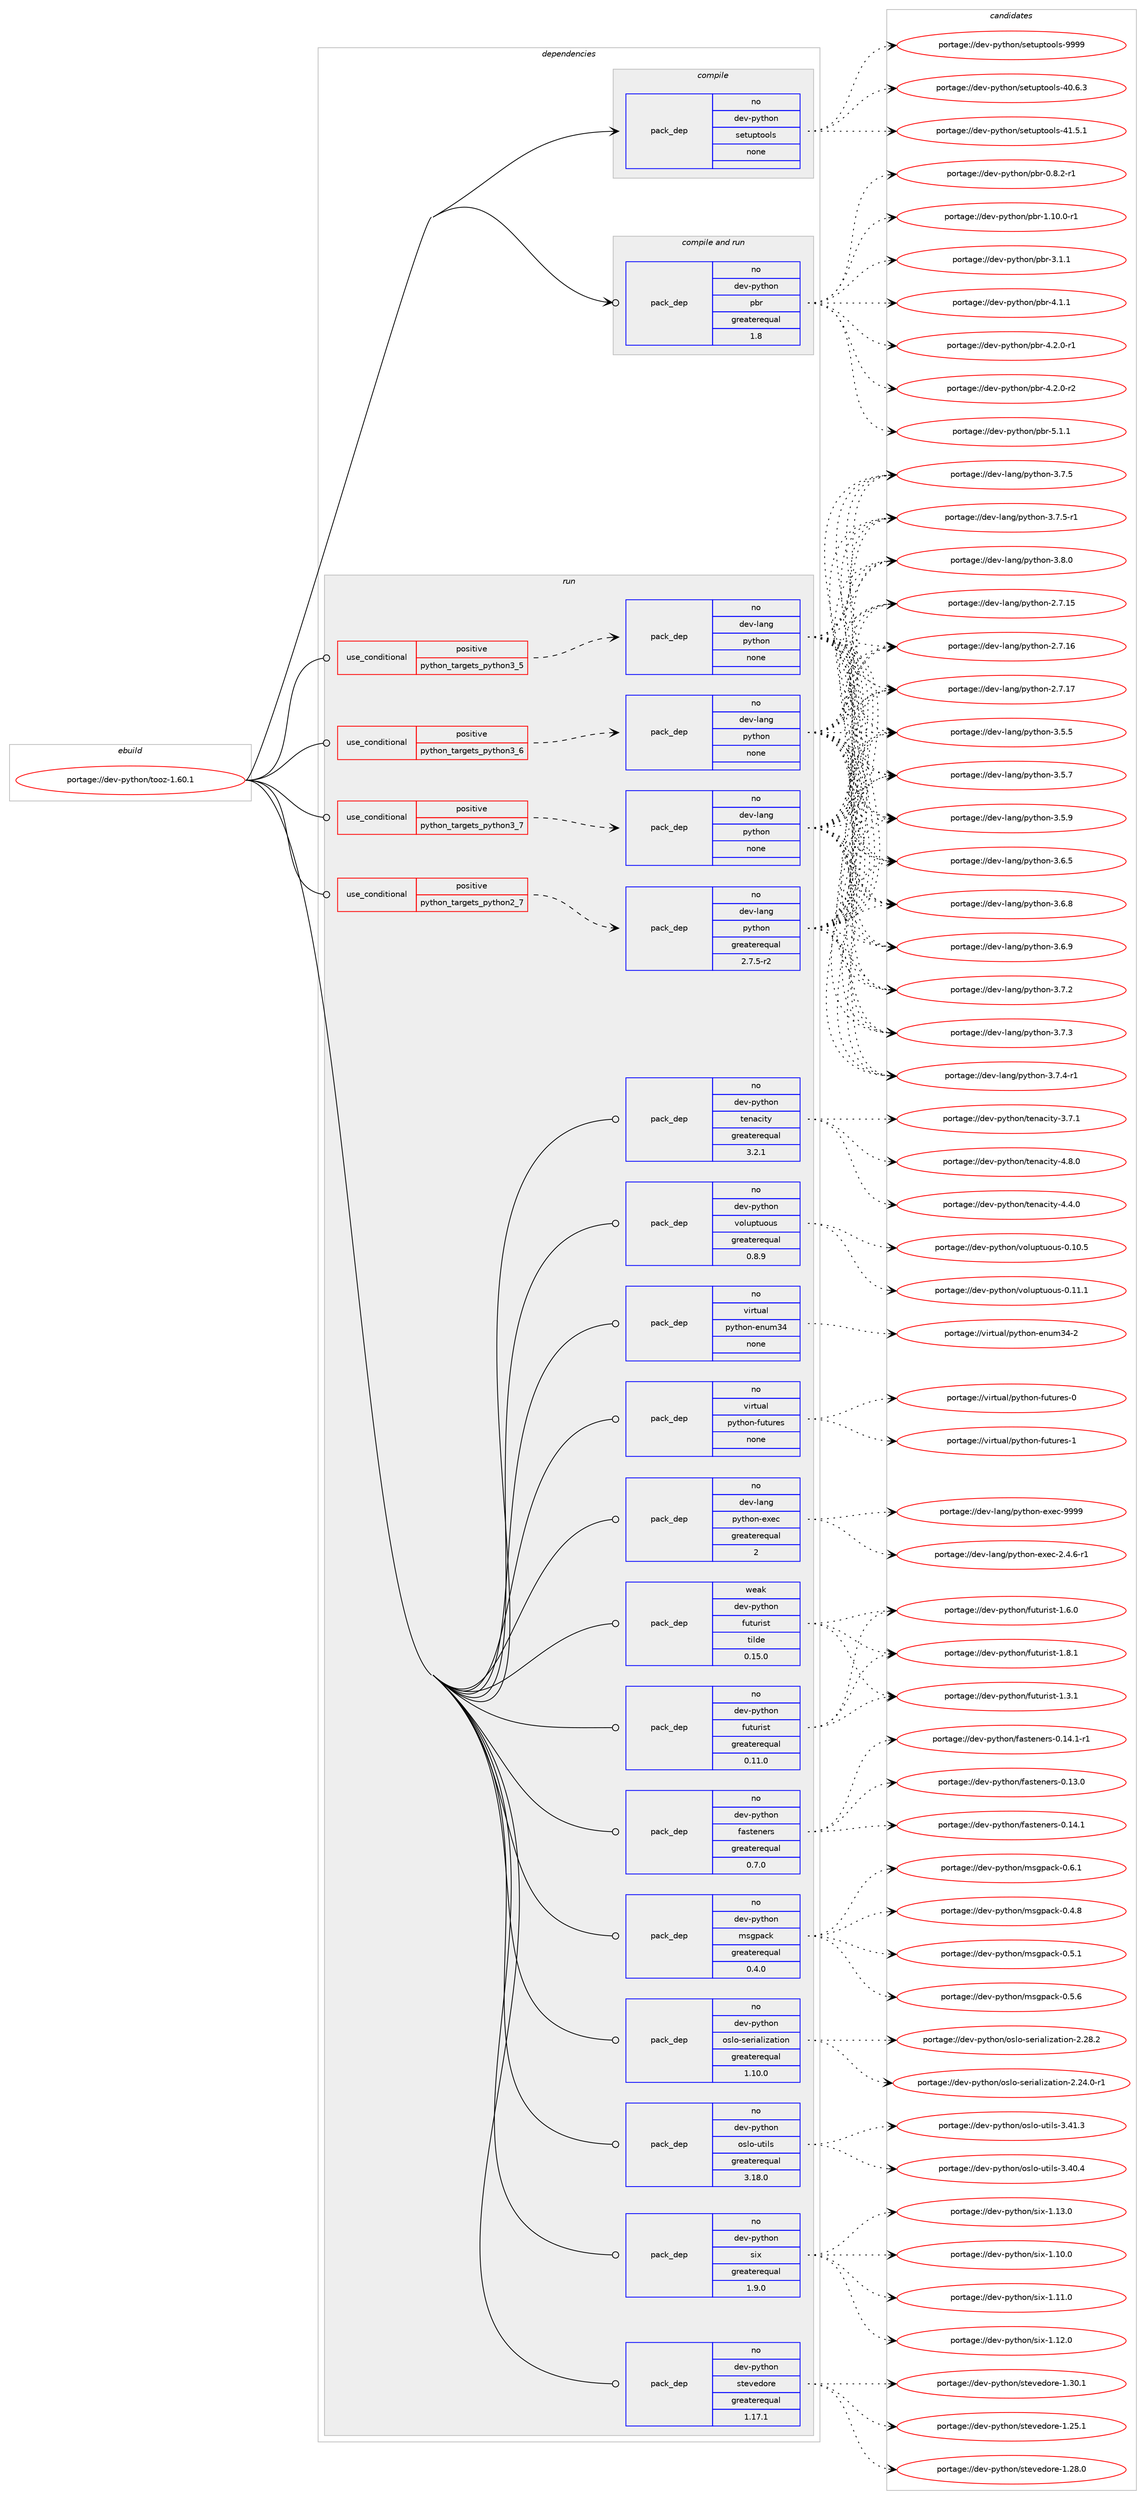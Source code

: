 digraph prolog {

# *************
# Graph options
# *************

newrank=true;
concentrate=true;
compound=true;
graph [rankdir=LR,fontname=Helvetica,fontsize=10,ranksep=1.5];#, ranksep=2.5, nodesep=0.2];
edge  [arrowhead=vee];
node  [fontname=Helvetica,fontsize=10];

# **********
# The ebuild
# **********

subgraph cluster_leftcol {
color=gray;
rank=same;
label=<<i>ebuild</i>>;
id [label="portage://dev-python/tooz-1.60.1", color=red, width=4, href="../dev-python/tooz-1.60.1.svg"];
}

# ****************
# The dependencies
# ****************

subgraph cluster_midcol {
color=gray;
label=<<i>dependencies</i>>;
subgraph cluster_compile {
fillcolor="#eeeeee";
style=filled;
label=<<i>compile</i>>;
subgraph pack132736 {
dependency175997 [label=<<TABLE BORDER="0" CELLBORDER="1" CELLSPACING="0" CELLPADDING="4" WIDTH="220"><TR><TD ROWSPAN="6" CELLPADDING="30">pack_dep</TD></TR><TR><TD WIDTH="110">no</TD></TR><TR><TD>dev-python</TD></TR><TR><TD>setuptools</TD></TR><TR><TD>none</TD></TR><TR><TD></TD></TR></TABLE>>, shape=none, color=blue];
}
id:e -> dependency175997:w [weight=20,style="solid",arrowhead="vee"];
}
subgraph cluster_compileandrun {
fillcolor="#eeeeee";
style=filled;
label=<<i>compile and run</i>>;
subgraph pack132737 {
dependency175998 [label=<<TABLE BORDER="0" CELLBORDER="1" CELLSPACING="0" CELLPADDING="4" WIDTH="220"><TR><TD ROWSPAN="6" CELLPADDING="30">pack_dep</TD></TR><TR><TD WIDTH="110">no</TD></TR><TR><TD>dev-python</TD></TR><TR><TD>pbr</TD></TR><TR><TD>greaterequal</TD></TR><TR><TD>1.8</TD></TR></TABLE>>, shape=none, color=blue];
}
id:e -> dependency175998:w [weight=20,style="solid",arrowhead="odotvee"];
}
subgraph cluster_run {
fillcolor="#eeeeee";
style=filled;
label=<<i>run</i>>;
subgraph cond39857 {
dependency175999 [label=<<TABLE BORDER="0" CELLBORDER="1" CELLSPACING="0" CELLPADDING="4"><TR><TD ROWSPAN="3" CELLPADDING="10">use_conditional</TD></TR><TR><TD>positive</TD></TR><TR><TD>python_targets_python2_7</TD></TR></TABLE>>, shape=none, color=red];
subgraph pack132738 {
dependency176000 [label=<<TABLE BORDER="0" CELLBORDER="1" CELLSPACING="0" CELLPADDING="4" WIDTH="220"><TR><TD ROWSPAN="6" CELLPADDING="30">pack_dep</TD></TR><TR><TD WIDTH="110">no</TD></TR><TR><TD>dev-lang</TD></TR><TR><TD>python</TD></TR><TR><TD>greaterequal</TD></TR><TR><TD>2.7.5-r2</TD></TR></TABLE>>, shape=none, color=blue];
}
dependency175999:e -> dependency176000:w [weight=20,style="dashed",arrowhead="vee"];
}
id:e -> dependency175999:w [weight=20,style="solid",arrowhead="odot"];
subgraph cond39858 {
dependency176001 [label=<<TABLE BORDER="0" CELLBORDER="1" CELLSPACING="0" CELLPADDING="4"><TR><TD ROWSPAN="3" CELLPADDING="10">use_conditional</TD></TR><TR><TD>positive</TD></TR><TR><TD>python_targets_python3_5</TD></TR></TABLE>>, shape=none, color=red];
subgraph pack132739 {
dependency176002 [label=<<TABLE BORDER="0" CELLBORDER="1" CELLSPACING="0" CELLPADDING="4" WIDTH="220"><TR><TD ROWSPAN="6" CELLPADDING="30">pack_dep</TD></TR><TR><TD WIDTH="110">no</TD></TR><TR><TD>dev-lang</TD></TR><TR><TD>python</TD></TR><TR><TD>none</TD></TR><TR><TD></TD></TR></TABLE>>, shape=none, color=blue];
}
dependency176001:e -> dependency176002:w [weight=20,style="dashed",arrowhead="vee"];
}
id:e -> dependency176001:w [weight=20,style="solid",arrowhead="odot"];
subgraph cond39859 {
dependency176003 [label=<<TABLE BORDER="0" CELLBORDER="1" CELLSPACING="0" CELLPADDING="4"><TR><TD ROWSPAN="3" CELLPADDING="10">use_conditional</TD></TR><TR><TD>positive</TD></TR><TR><TD>python_targets_python3_6</TD></TR></TABLE>>, shape=none, color=red];
subgraph pack132740 {
dependency176004 [label=<<TABLE BORDER="0" CELLBORDER="1" CELLSPACING="0" CELLPADDING="4" WIDTH="220"><TR><TD ROWSPAN="6" CELLPADDING="30">pack_dep</TD></TR><TR><TD WIDTH="110">no</TD></TR><TR><TD>dev-lang</TD></TR><TR><TD>python</TD></TR><TR><TD>none</TD></TR><TR><TD></TD></TR></TABLE>>, shape=none, color=blue];
}
dependency176003:e -> dependency176004:w [weight=20,style="dashed",arrowhead="vee"];
}
id:e -> dependency176003:w [weight=20,style="solid",arrowhead="odot"];
subgraph cond39860 {
dependency176005 [label=<<TABLE BORDER="0" CELLBORDER="1" CELLSPACING="0" CELLPADDING="4"><TR><TD ROWSPAN="3" CELLPADDING="10">use_conditional</TD></TR><TR><TD>positive</TD></TR><TR><TD>python_targets_python3_7</TD></TR></TABLE>>, shape=none, color=red];
subgraph pack132741 {
dependency176006 [label=<<TABLE BORDER="0" CELLBORDER="1" CELLSPACING="0" CELLPADDING="4" WIDTH="220"><TR><TD ROWSPAN="6" CELLPADDING="30">pack_dep</TD></TR><TR><TD WIDTH="110">no</TD></TR><TR><TD>dev-lang</TD></TR><TR><TD>python</TD></TR><TR><TD>none</TD></TR><TR><TD></TD></TR></TABLE>>, shape=none, color=blue];
}
dependency176005:e -> dependency176006:w [weight=20,style="dashed",arrowhead="vee"];
}
id:e -> dependency176005:w [weight=20,style="solid",arrowhead="odot"];
subgraph pack132742 {
dependency176007 [label=<<TABLE BORDER="0" CELLBORDER="1" CELLSPACING="0" CELLPADDING="4" WIDTH="220"><TR><TD ROWSPAN="6" CELLPADDING="30">pack_dep</TD></TR><TR><TD WIDTH="110">no</TD></TR><TR><TD>dev-lang</TD></TR><TR><TD>python-exec</TD></TR><TR><TD>greaterequal</TD></TR><TR><TD>2</TD></TR></TABLE>>, shape=none, color=blue];
}
id:e -> dependency176007:w [weight=20,style="solid",arrowhead="odot"];
subgraph pack132743 {
dependency176008 [label=<<TABLE BORDER="0" CELLBORDER="1" CELLSPACING="0" CELLPADDING="4" WIDTH="220"><TR><TD ROWSPAN="6" CELLPADDING="30">pack_dep</TD></TR><TR><TD WIDTH="110">no</TD></TR><TR><TD>dev-python</TD></TR><TR><TD>fasteners</TD></TR><TR><TD>greaterequal</TD></TR><TR><TD>0.7.0</TD></TR></TABLE>>, shape=none, color=blue];
}
id:e -> dependency176008:w [weight=20,style="solid",arrowhead="odot"];
subgraph pack132744 {
dependency176009 [label=<<TABLE BORDER="0" CELLBORDER="1" CELLSPACING="0" CELLPADDING="4" WIDTH="220"><TR><TD ROWSPAN="6" CELLPADDING="30">pack_dep</TD></TR><TR><TD WIDTH="110">no</TD></TR><TR><TD>dev-python</TD></TR><TR><TD>futurist</TD></TR><TR><TD>greaterequal</TD></TR><TR><TD>0.11.0</TD></TR></TABLE>>, shape=none, color=blue];
}
id:e -> dependency176009:w [weight=20,style="solid",arrowhead="odot"];
subgraph pack132745 {
dependency176010 [label=<<TABLE BORDER="0" CELLBORDER="1" CELLSPACING="0" CELLPADDING="4" WIDTH="220"><TR><TD ROWSPAN="6" CELLPADDING="30">pack_dep</TD></TR><TR><TD WIDTH="110">no</TD></TR><TR><TD>dev-python</TD></TR><TR><TD>msgpack</TD></TR><TR><TD>greaterequal</TD></TR><TR><TD>0.4.0</TD></TR></TABLE>>, shape=none, color=blue];
}
id:e -> dependency176010:w [weight=20,style="solid",arrowhead="odot"];
subgraph pack132746 {
dependency176011 [label=<<TABLE BORDER="0" CELLBORDER="1" CELLSPACING="0" CELLPADDING="4" WIDTH="220"><TR><TD ROWSPAN="6" CELLPADDING="30">pack_dep</TD></TR><TR><TD WIDTH="110">no</TD></TR><TR><TD>dev-python</TD></TR><TR><TD>oslo-serialization</TD></TR><TR><TD>greaterequal</TD></TR><TR><TD>1.10.0</TD></TR></TABLE>>, shape=none, color=blue];
}
id:e -> dependency176011:w [weight=20,style="solid",arrowhead="odot"];
subgraph pack132747 {
dependency176012 [label=<<TABLE BORDER="0" CELLBORDER="1" CELLSPACING="0" CELLPADDING="4" WIDTH="220"><TR><TD ROWSPAN="6" CELLPADDING="30">pack_dep</TD></TR><TR><TD WIDTH="110">no</TD></TR><TR><TD>dev-python</TD></TR><TR><TD>oslo-utils</TD></TR><TR><TD>greaterequal</TD></TR><TR><TD>3.18.0</TD></TR></TABLE>>, shape=none, color=blue];
}
id:e -> dependency176012:w [weight=20,style="solid",arrowhead="odot"];
subgraph pack132748 {
dependency176013 [label=<<TABLE BORDER="0" CELLBORDER="1" CELLSPACING="0" CELLPADDING="4" WIDTH="220"><TR><TD ROWSPAN="6" CELLPADDING="30">pack_dep</TD></TR><TR><TD WIDTH="110">no</TD></TR><TR><TD>dev-python</TD></TR><TR><TD>six</TD></TR><TR><TD>greaterequal</TD></TR><TR><TD>1.9.0</TD></TR></TABLE>>, shape=none, color=blue];
}
id:e -> dependency176013:w [weight=20,style="solid",arrowhead="odot"];
subgraph pack132749 {
dependency176014 [label=<<TABLE BORDER="0" CELLBORDER="1" CELLSPACING="0" CELLPADDING="4" WIDTH="220"><TR><TD ROWSPAN="6" CELLPADDING="30">pack_dep</TD></TR><TR><TD WIDTH="110">no</TD></TR><TR><TD>dev-python</TD></TR><TR><TD>stevedore</TD></TR><TR><TD>greaterequal</TD></TR><TR><TD>1.17.1</TD></TR></TABLE>>, shape=none, color=blue];
}
id:e -> dependency176014:w [weight=20,style="solid",arrowhead="odot"];
subgraph pack132750 {
dependency176015 [label=<<TABLE BORDER="0" CELLBORDER="1" CELLSPACING="0" CELLPADDING="4" WIDTH="220"><TR><TD ROWSPAN="6" CELLPADDING="30">pack_dep</TD></TR><TR><TD WIDTH="110">no</TD></TR><TR><TD>dev-python</TD></TR><TR><TD>tenacity</TD></TR><TR><TD>greaterequal</TD></TR><TR><TD>3.2.1</TD></TR></TABLE>>, shape=none, color=blue];
}
id:e -> dependency176015:w [weight=20,style="solid",arrowhead="odot"];
subgraph pack132751 {
dependency176016 [label=<<TABLE BORDER="0" CELLBORDER="1" CELLSPACING="0" CELLPADDING="4" WIDTH="220"><TR><TD ROWSPAN="6" CELLPADDING="30">pack_dep</TD></TR><TR><TD WIDTH="110">no</TD></TR><TR><TD>dev-python</TD></TR><TR><TD>voluptuous</TD></TR><TR><TD>greaterequal</TD></TR><TR><TD>0.8.9</TD></TR></TABLE>>, shape=none, color=blue];
}
id:e -> dependency176016:w [weight=20,style="solid",arrowhead="odot"];
subgraph pack132752 {
dependency176017 [label=<<TABLE BORDER="0" CELLBORDER="1" CELLSPACING="0" CELLPADDING="4" WIDTH="220"><TR><TD ROWSPAN="6" CELLPADDING="30">pack_dep</TD></TR><TR><TD WIDTH="110">no</TD></TR><TR><TD>virtual</TD></TR><TR><TD>python-enum34</TD></TR><TR><TD>none</TD></TR><TR><TD></TD></TR></TABLE>>, shape=none, color=blue];
}
id:e -> dependency176017:w [weight=20,style="solid",arrowhead="odot"];
subgraph pack132753 {
dependency176018 [label=<<TABLE BORDER="0" CELLBORDER="1" CELLSPACING="0" CELLPADDING="4" WIDTH="220"><TR><TD ROWSPAN="6" CELLPADDING="30">pack_dep</TD></TR><TR><TD WIDTH="110">no</TD></TR><TR><TD>virtual</TD></TR><TR><TD>python-futures</TD></TR><TR><TD>none</TD></TR><TR><TD></TD></TR></TABLE>>, shape=none, color=blue];
}
id:e -> dependency176018:w [weight=20,style="solid",arrowhead="odot"];
subgraph pack132754 {
dependency176019 [label=<<TABLE BORDER="0" CELLBORDER="1" CELLSPACING="0" CELLPADDING="4" WIDTH="220"><TR><TD ROWSPAN="6" CELLPADDING="30">pack_dep</TD></TR><TR><TD WIDTH="110">weak</TD></TR><TR><TD>dev-python</TD></TR><TR><TD>futurist</TD></TR><TR><TD>tilde</TD></TR><TR><TD>0.15.0</TD></TR></TABLE>>, shape=none, color=blue];
}
id:e -> dependency176019:w [weight=20,style="solid",arrowhead="odot"];
}
}

# **************
# The candidates
# **************

subgraph cluster_choices {
rank=same;
color=gray;
label=<<i>candidates</i>>;

subgraph choice132736 {
color=black;
nodesep=1;
choiceportage100101118451121211161041111104711510111611711211611111110811545524846544651 [label="portage://dev-python/setuptools-40.6.3", color=red, width=4,href="../dev-python/setuptools-40.6.3.svg"];
choiceportage100101118451121211161041111104711510111611711211611111110811545524946534649 [label="portage://dev-python/setuptools-41.5.1", color=red, width=4,href="../dev-python/setuptools-41.5.1.svg"];
choiceportage10010111845112121116104111110471151011161171121161111111081154557575757 [label="portage://dev-python/setuptools-9999", color=red, width=4,href="../dev-python/setuptools-9999.svg"];
dependency175997:e -> choiceportage100101118451121211161041111104711510111611711211611111110811545524846544651:w [style=dotted,weight="100"];
dependency175997:e -> choiceportage100101118451121211161041111104711510111611711211611111110811545524946534649:w [style=dotted,weight="100"];
dependency175997:e -> choiceportage10010111845112121116104111110471151011161171121161111111081154557575757:w [style=dotted,weight="100"];
}
subgraph choice132737 {
color=black;
nodesep=1;
choiceportage1001011184511212111610411111047112981144548465646504511449 [label="portage://dev-python/pbr-0.8.2-r1", color=red, width=4,href="../dev-python/pbr-0.8.2-r1.svg"];
choiceportage100101118451121211161041111104711298114454946494846484511449 [label="portage://dev-python/pbr-1.10.0-r1", color=red, width=4,href="../dev-python/pbr-1.10.0-r1.svg"];
choiceportage100101118451121211161041111104711298114455146494649 [label="portage://dev-python/pbr-3.1.1", color=red, width=4,href="../dev-python/pbr-3.1.1.svg"];
choiceportage100101118451121211161041111104711298114455246494649 [label="portage://dev-python/pbr-4.1.1", color=red, width=4,href="../dev-python/pbr-4.1.1.svg"];
choiceportage1001011184511212111610411111047112981144552465046484511449 [label="portage://dev-python/pbr-4.2.0-r1", color=red, width=4,href="../dev-python/pbr-4.2.0-r1.svg"];
choiceportage1001011184511212111610411111047112981144552465046484511450 [label="portage://dev-python/pbr-4.2.0-r2", color=red, width=4,href="../dev-python/pbr-4.2.0-r2.svg"];
choiceportage100101118451121211161041111104711298114455346494649 [label="portage://dev-python/pbr-5.1.1", color=red, width=4,href="../dev-python/pbr-5.1.1.svg"];
dependency175998:e -> choiceportage1001011184511212111610411111047112981144548465646504511449:w [style=dotted,weight="100"];
dependency175998:e -> choiceportage100101118451121211161041111104711298114454946494846484511449:w [style=dotted,weight="100"];
dependency175998:e -> choiceportage100101118451121211161041111104711298114455146494649:w [style=dotted,weight="100"];
dependency175998:e -> choiceportage100101118451121211161041111104711298114455246494649:w [style=dotted,weight="100"];
dependency175998:e -> choiceportage1001011184511212111610411111047112981144552465046484511449:w [style=dotted,weight="100"];
dependency175998:e -> choiceportage1001011184511212111610411111047112981144552465046484511450:w [style=dotted,weight="100"];
dependency175998:e -> choiceportage100101118451121211161041111104711298114455346494649:w [style=dotted,weight="100"];
}
subgraph choice132738 {
color=black;
nodesep=1;
choiceportage10010111845108971101034711212111610411111045504655464953 [label="portage://dev-lang/python-2.7.15", color=red, width=4,href="../dev-lang/python-2.7.15.svg"];
choiceportage10010111845108971101034711212111610411111045504655464954 [label="portage://dev-lang/python-2.7.16", color=red, width=4,href="../dev-lang/python-2.7.16.svg"];
choiceportage10010111845108971101034711212111610411111045504655464955 [label="portage://dev-lang/python-2.7.17", color=red, width=4,href="../dev-lang/python-2.7.17.svg"];
choiceportage100101118451089711010347112121116104111110455146534653 [label="portage://dev-lang/python-3.5.5", color=red, width=4,href="../dev-lang/python-3.5.5.svg"];
choiceportage100101118451089711010347112121116104111110455146534655 [label="portage://dev-lang/python-3.5.7", color=red, width=4,href="../dev-lang/python-3.5.7.svg"];
choiceportage100101118451089711010347112121116104111110455146534657 [label="portage://dev-lang/python-3.5.9", color=red, width=4,href="../dev-lang/python-3.5.9.svg"];
choiceportage100101118451089711010347112121116104111110455146544653 [label="portage://dev-lang/python-3.6.5", color=red, width=4,href="../dev-lang/python-3.6.5.svg"];
choiceportage100101118451089711010347112121116104111110455146544656 [label="portage://dev-lang/python-3.6.8", color=red, width=4,href="../dev-lang/python-3.6.8.svg"];
choiceportage100101118451089711010347112121116104111110455146544657 [label="portage://dev-lang/python-3.6.9", color=red, width=4,href="../dev-lang/python-3.6.9.svg"];
choiceportage100101118451089711010347112121116104111110455146554650 [label="portage://dev-lang/python-3.7.2", color=red, width=4,href="../dev-lang/python-3.7.2.svg"];
choiceportage100101118451089711010347112121116104111110455146554651 [label="portage://dev-lang/python-3.7.3", color=red, width=4,href="../dev-lang/python-3.7.3.svg"];
choiceportage1001011184510897110103471121211161041111104551465546524511449 [label="portage://dev-lang/python-3.7.4-r1", color=red, width=4,href="../dev-lang/python-3.7.4-r1.svg"];
choiceportage100101118451089711010347112121116104111110455146554653 [label="portage://dev-lang/python-3.7.5", color=red, width=4,href="../dev-lang/python-3.7.5.svg"];
choiceportage1001011184510897110103471121211161041111104551465546534511449 [label="portage://dev-lang/python-3.7.5-r1", color=red, width=4,href="../dev-lang/python-3.7.5-r1.svg"];
choiceportage100101118451089711010347112121116104111110455146564648 [label="portage://dev-lang/python-3.8.0", color=red, width=4,href="../dev-lang/python-3.8.0.svg"];
dependency176000:e -> choiceportage10010111845108971101034711212111610411111045504655464953:w [style=dotted,weight="100"];
dependency176000:e -> choiceportage10010111845108971101034711212111610411111045504655464954:w [style=dotted,weight="100"];
dependency176000:e -> choiceportage10010111845108971101034711212111610411111045504655464955:w [style=dotted,weight="100"];
dependency176000:e -> choiceportage100101118451089711010347112121116104111110455146534653:w [style=dotted,weight="100"];
dependency176000:e -> choiceportage100101118451089711010347112121116104111110455146534655:w [style=dotted,weight="100"];
dependency176000:e -> choiceportage100101118451089711010347112121116104111110455146534657:w [style=dotted,weight="100"];
dependency176000:e -> choiceportage100101118451089711010347112121116104111110455146544653:w [style=dotted,weight="100"];
dependency176000:e -> choiceportage100101118451089711010347112121116104111110455146544656:w [style=dotted,weight="100"];
dependency176000:e -> choiceportage100101118451089711010347112121116104111110455146544657:w [style=dotted,weight="100"];
dependency176000:e -> choiceportage100101118451089711010347112121116104111110455146554650:w [style=dotted,weight="100"];
dependency176000:e -> choiceportage100101118451089711010347112121116104111110455146554651:w [style=dotted,weight="100"];
dependency176000:e -> choiceportage1001011184510897110103471121211161041111104551465546524511449:w [style=dotted,weight="100"];
dependency176000:e -> choiceportage100101118451089711010347112121116104111110455146554653:w [style=dotted,weight="100"];
dependency176000:e -> choiceportage1001011184510897110103471121211161041111104551465546534511449:w [style=dotted,weight="100"];
dependency176000:e -> choiceportage100101118451089711010347112121116104111110455146564648:w [style=dotted,weight="100"];
}
subgraph choice132739 {
color=black;
nodesep=1;
choiceportage10010111845108971101034711212111610411111045504655464953 [label="portage://dev-lang/python-2.7.15", color=red, width=4,href="../dev-lang/python-2.7.15.svg"];
choiceportage10010111845108971101034711212111610411111045504655464954 [label="portage://dev-lang/python-2.7.16", color=red, width=4,href="../dev-lang/python-2.7.16.svg"];
choiceportage10010111845108971101034711212111610411111045504655464955 [label="portage://dev-lang/python-2.7.17", color=red, width=4,href="../dev-lang/python-2.7.17.svg"];
choiceportage100101118451089711010347112121116104111110455146534653 [label="portage://dev-lang/python-3.5.5", color=red, width=4,href="../dev-lang/python-3.5.5.svg"];
choiceportage100101118451089711010347112121116104111110455146534655 [label="portage://dev-lang/python-3.5.7", color=red, width=4,href="../dev-lang/python-3.5.7.svg"];
choiceportage100101118451089711010347112121116104111110455146534657 [label="portage://dev-lang/python-3.5.9", color=red, width=4,href="../dev-lang/python-3.5.9.svg"];
choiceportage100101118451089711010347112121116104111110455146544653 [label="portage://dev-lang/python-3.6.5", color=red, width=4,href="../dev-lang/python-3.6.5.svg"];
choiceportage100101118451089711010347112121116104111110455146544656 [label="portage://dev-lang/python-3.6.8", color=red, width=4,href="../dev-lang/python-3.6.8.svg"];
choiceportage100101118451089711010347112121116104111110455146544657 [label="portage://dev-lang/python-3.6.9", color=red, width=4,href="../dev-lang/python-3.6.9.svg"];
choiceportage100101118451089711010347112121116104111110455146554650 [label="portage://dev-lang/python-3.7.2", color=red, width=4,href="../dev-lang/python-3.7.2.svg"];
choiceportage100101118451089711010347112121116104111110455146554651 [label="portage://dev-lang/python-3.7.3", color=red, width=4,href="../dev-lang/python-3.7.3.svg"];
choiceportage1001011184510897110103471121211161041111104551465546524511449 [label="portage://dev-lang/python-3.7.4-r1", color=red, width=4,href="../dev-lang/python-3.7.4-r1.svg"];
choiceportage100101118451089711010347112121116104111110455146554653 [label="portage://dev-lang/python-3.7.5", color=red, width=4,href="../dev-lang/python-3.7.5.svg"];
choiceportage1001011184510897110103471121211161041111104551465546534511449 [label="portage://dev-lang/python-3.7.5-r1", color=red, width=4,href="../dev-lang/python-3.7.5-r1.svg"];
choiceportage100101118451089711010347112121116104111110455146564648 [label="portage://dev-lang/python-3.8.0", color=red, width=4,href="../dev-lang/python-3.8.0.svg"];
dependency176002:e -> choiceportage10010111845108971101034711212111610411111045504655464953:w [style=dotted,weight="100"];
dependency176002:e -> choiceportage10010111845108971101034711212111610411111045504655464954:w [style=dotted,weight="100"];
dependency176002:e -> choiceportage10010111845108971101034711212111610411111045504655464955:w [style=dotted,weight="100"];
dependency176002:e -> choiceportage100101118451089711010347112121116104111110455146534653:w [style=dotted,weight="100"];
dependency176002:e -> choiceportage100101118451089711010347112121116104111110455146534655:w [style=dotted,weight="100"];
dependency176002:e -> choiceportage100101118451089711010347112121116104111110455146534657:w [style=dotted,weight="100"];
dependency176002:e -> choiceportage100101118451089711010347112121116104111110455146544653:w [style=dotted,weight="100"];
dependency176002:e -> choiceportage100101118451089711010347112121116104111110455146544656:w [style=dotted,weight="100"];
dependency176002:e -> choiceportage100101118451089711010347112121116104111110455146544657:w [style=dotted,weight="100"];
dependency176002:e -> choiceportage100101118451089711010347112121116104111110455146554650:w [style=dotted,weight="100"];
dependency176002:e -> choiceportage100101118451089711010347112121116104111110455146554651:w [style=dotted,weight="100"];
dependency176002:e -> choiceportage1001011184510897110103471121211161041111104551465546524511449:w [style=dotted,weight="100"];
dependency176002:e -> choiceportage100101118451089711010347112121116104111110455146554653:w [style=dotted,weight="100"];
dependency176002:e -> choiceportage1001011184510897110103471121211161041111104551465546534511449:w [style=dotted,weight="100"];
dependency176002:e -> choiceportage100101118451089711010347112121116104111110455146564648:w [style=dotted,weight="100"];
}
subgraph choice132740 {
color=black;
nodesep=1;
choiceportage10010111845108971101034711212111610411111045504655464953 [label="portage://dev-lang/python-2.7.15", color=red, width=4,href="../dev-lang/python-2.7.15.svg"];
choiceportage10010111845108971101034711212111610411111045504655464954 [label="portage://dev-lang/python-2.7.16", color=red, width=4,href="../dev-lang/python-2.7.16.svg"];
choiceportage10010111845108971101034711212111610411111045504655464955 [label="portage://dev-lang/python-2.7.17", color=red, width=4,href="../dev-lang/python-2.7.17.svg"];
choiceportage100101118451089711010347112121116104111110455146534653 [label="portage://dev-lang/python-3.5.5", color=red, width=4,href="../dev-lang/python-3.5.5.svg"];
choiceportage100101118451089711010347112121116104111110455146534655 [label="portage://dev-lang/python-3.5.7", color=red, width=4,href="../dev-lang/python-3.5.7.svg"];
choiceportage100101118451089711010347112121116104111110455146534657 [label="portage://dev-lang/python-3.5.9", color=red, width=4,href="../dev-lang/python-3.5.9.svg"];
choiceportage100101118451089711010347112121116104111110455146544653 [label="portage://dev-lang/python-3.6.5", color=red, width=4,href="../dev-lang/python-3.6.5.svg"];
choiceportage100101118451089711010347112121116104111110455146544656 [label="portage://dev-lang/python-3.6.8", color=red, width=4,href="../dev-lang/python-3.6.8.svg"];
choiceportage100101118451089711010347112121116104111110455146544657 [label="portage://dev-lang/python-3.6.9", color=red, width=4,href="../dev-lang/python-3.6.9.svg"];
choiceportage100101118451089711010347112121116104111110455146554650 [label="portage://dev-lang/python-3.7.2", color=red, width=4,href="../dev-lang/python-3.7.2.svg"];
choiceportage100101118451089711010347112121116104111110455146554651 [label="portage://dev-lang/python-3.7.3", color=red, width=4,href="../dev-lang/python-3.7.3.svg"];
choiceportage1001011184510897110103471121211161041111104551465546524511449 [label="portage://dev-lang/python-3.7.4-r1", color=red, width=4,href="../dev-lang/python-3.7.4-r1.svg"];
choiceportage100101118451089711010347112121116104111110455146554653 [label="portage://dev-lang/python-3.7.5", color=red, width=4,href="../dev-lang/python-3.7.5.svg"];
choiceportage1001011184510897110103471121211161041111104551465546534511449 [label="portage://dev-lang/python-3.7.5-r1", color=red, width=4,href="../dev-lang/python-3.7.5-r1.svg"];
choiceportage100101118451089711010347112121116104111110455146564648 [label="portage://dev-lang/python-3.8.0", color=red, width=4,href="../dev-lang/python-3.8.0.svg"];
dependency176004:e -> choiceportage10010111845108971101034711212111610411111045504655464953:w [style=dotted,weight="100"];
dependency176004:e -> choiceportage10010111845108971101034711212111610411111045504655464954:w [style=dotted,weight="100"];
dependency176004:e -> choiceportage10010111845108971101034711212111610411111045504655464955:w [style=dotted,weight="100"];
dependency176004:e -> choiceportage100101118451089711010347112121116104111110455146534653:w [style=dotted,weight="100"];
dependency176004:e -> choiceportage100101118451089711010347112121116104111110455146534655:w [style=dotted,weight="100"];
dependency176004:e -> choiceportage100101118451089711010347112121116104111110455146534657:w [style=dotted,weight="100"];
dependency176004:e -> choiceportage100101118451089711010347112121116104111110455146544653:w [style=dotted,weight="100"];
dependency176004:e -> choiceportage100101118451089711010347112121116104111110455146544656:w [style=dotted,weight="100"];
dependency176004:e -> choiceportage100101118451089711010347112121116104111110455146544657:w [style=dotted,weight="100"];
dependency176004:e -> choiceportage100101118451089711010347112121116104111110455146554650:w [style=dotted,weight="100"];
dependency176004:e -> choiceportage100101118451089711010347112121116104111110455146554651:w [style=dotted,weight="100"];
dependency176004:e -> choiceportage1001011184510897110103471121211161041111104551465546524511449:w [style=dotted,weight="100"];
dependency176004:e -> choiceportage100101118451089711010347112121116104111110455146554653:w [style=dotted,weight="100"];
dependency176004:e -> choiceportage1001011184510897110103471121211161041111104551465546534511449:w [style=dotted,weight="100"];
dependency176004:e -> choiceportage100101118451089711010347112121116104111110455146564648:w [style=dotted,weight="100"];
}
subgraph choice132741 {
color=black;
nodesep=1;
choiceportage10010111845108971101034711212111610411111045504655464953 [label="portage://dev-lang/python-2.7.15", color=red, width=4,href="../dev-lang/python-2.7.15.svg"];
choiceportage10010111845108971101034711212111610411111045504655464954 [label="portage://dev-lang/python-2.7.16", color=red, width=4,href="../dev-lang/python-2.7.16.svg"];
choiceportage10010111845108971101034711212111610411111045504655464955 [label="portage://dev-lang/python-2.7.17", color=red, width=4,href="../dev-lang/python-2.7.17.svg"];
choiceportage100101118451089711010347112121116104111110455146534653 [label="portage://dev-lang/python-3.5.5", color=red, width=4,href="../dev-lang/python-3.5.5.svg"];
choiceportage100101118451089711010347112121116104111110455146534655 [label="portage://dev-lang/python-3.5.7", color=red, width=4,href="../dev-lang/python-3.5.7.svg"];
choiceportage100101118451089711010347112121116104111110455146534657 [label="portage://dev-lang/python-3.5.9", color=red, width=4,href="../dev-lang/python-3.5.9.svg"];
choiceportage100101118451089711010347112121116104111110455146544653 [label="portage://dev-lang/python-3.6.5", color=red, width=4,href="../dev-lang/python-3.6.5.svg"];
choiceportage100101118451089711010347112121116104111110455146544656 [label="portage://dev-lang/python-3.6.8", color=red, width=4,href="../dev-lang/python-3.6.8.svg"];
choiceportage100101118451089711010347112121116104111110455146544657 [label="portage://dev-lang/python-3.6.9", color=red, width=4,href="../dev-lang/python-3.6.9.svg"];
choiceportage100101118451089711010347112121116104111110455146554650 [label="portage://dev-lang/python-3.7.2", color=red, width=4,href="../dev-lang/python-3.7.2.svg"];
choiceportage100101118451089711010347112121116104111110455146554651 [label="portage://dev-lang/python-3.7.3", color=red, width=4,href="../dev-lang/python-3.7.3.svg"];
choiceportage1001011184510897110103471121211161041111104551465546524511449 [label="portage://dev-lang/python-3.7.4-r1", color=red, width=4,href="../dev-lang/python-3.7.4-r1.svg"];
choiceportage100101118451089711010347112121116104111110455146554653 [label="portage://dev-lang/python-3.7.5", color=red, width=4,href="../dev-lang/python-3.7.5.svg"];
choiceportage1001011184510897110103471121211161041111104551465546534511449 [label="portage://dev-lang/python-3.7.5-r1", color=red, width=4,href="../dev-lang/python-3.7.5-r1.svg"];
choiceportage100101118451089711010347112121116104111110455146564648 [label="portage://dev-lang/python-3.8.0", color=red, width=4,href="../dev-lang/python-3.8.0.svg"];
dependency176006:e -> choiceportage10010111845108971101034711212111610411111045504655464953:w [style=dotted,weight="100"];
dependency176006:e -> choiceportage10010111845108971101034711212111610411111045504655464954:w [style=dotted,weight="100"];
dependency176006:e -> choiceportage10010111845108971101034711212111610411111045504655464955:w [style=dotted,weight="100"];
dependency176006:e -> choiceportage100101118451089711010347112121116104111110455146534653:w [style=dotted,weight="100"];
dependency176006:e -> choiceportage100101118451089711010347112121116104111110455146534655:w [style=dotted,weight="100"];
dependency176006:e -> choiceportage100101118451089711010347112121116104111110455146534657:w [style=dotted,weight="100"];
dependency176006:e -> choiceportage100101118451089711010347112121116104111110455146544653:w [style=dotted,weight="100"];
dependency176006:e -> choiceportage100101118451089711010347112121116104111110455146544656:w [style=dotted,weight="100"];
dependency176006:e -> choiceportage100101118451089711010347112121116104111110455146544657:w [style=dotted,weight="100"];
dependency176006:e -> choiceportage100101118451089711010347112121116104111110455146554650:w [style=dotted,weight="100"];
dependency176006:e -> choiceportage100101118451089711010347112121116104111110455146554651:w [style=dotted,weight="100"];
dependency176006:e -> choiceportage1001011184510897110103471121211161041111104551465546524511449:w [style=dotted,weight="100"];
dependency176006:e -> choiceportage100101118451089711010347112121116104111110455146554653:w [style=dotted,weight="100"];
dependency176006:e -> choiceportage1001011184510897110103471121211161041111104551465546534511449:w [style=dotted,weight="100"];
dependency176006:e -> choiceportage100101118451089711010347112121116104111110455146564648:w [style=dotted,weight="100"];
}
subgraph choice132742 {
color=black;
nodesep=1;
choiceportage10010111845108971101034711212111610411111045101120101994550465246544511449 [label="portage://dev-lang/python-exec-2.4.6-r1", color=red, width=4,href="../dev-lang/python-exec-2.4.6-r1.svg"];
choiceportage10010111845108971101034711212111610411111045101120101994557575757 [label="portage://dev-lang/python-exec-9999", color=red, width=4,href="../dev-lang/python-exec-9999.svg"];
dependency176007:e -> choiceportage10010111845108971101034711212111610411111045101120101994550465246544511449:w [style=dotted,weight="100"];
dependency176007:e -> choiceportage10010111845108971101034711212111610411111045101120101994557575757:w [style=dotted,weight="100"];
}
subgraph choice132743 {
color=black;
nodesep=1;
choiceportage10010111845112121116104111110471029711511610111010111411545484649514648 [label="portage://dev-python/fasteners-0.13.0", color=red, width=4,href="../dev-python/fasteners-0.13.0.svg"];
choiceportage10010111845112121116104111110471029711511610111010111411545484649524649 [label="portage://dev-python/fasteners-0.14.1", color=red, width=4,href="../dev-python/fasteners-0.14.1.svg"];
choiceportage100101118451121211161041111104710297115116101110101114115454846495246494511449 [label="portage://dev-python/fasteners-0.14.1-r1", color=red, width=4,href="../dev-python/fasteners-0.14.1-r1.svg"];
dependency176008:e -> choiceportage10010111845112121116104111110471029711511610111010111411545484649514648:w [style=dotted,weight="100"];
dependency176008:e -> choiceportage10010111845112121116104111110471029711511610111010111411545484649524649:w [style=dotted,weight="100"];
dependency176008:e -> choiceportage100101118451121211161041111104710297115116101110101114115454846495246494511449:w [style=dotted,weight="100"];
}
subgraph choice132744 {
color=black;
nodesep=1;
choiceportage1001011184511212111610411111047102117116117114105115116454946514649 [label="portage://dev-python/futurist-1.3.1", color=red, width=4,href="../dev-python/futurist-1.3.1.svg"];
choiceportage1001011184511212111610411111047102117116117114105115116454946544648 [label="portage://dev-python/futurist-1.6.0", color=red, width=4,href="../dev-python/futurist-1.6.0.svg"];
choiceportage1001011184511212111610411111047102117116117114105115116454946564649 [label="portage://dev-python/futurist-1.8.1", color=red, width=4,href="../dev-python/futurist-1.8.1.svg"];
dependency176009:e -> choiceportage1001011184511212111610411111047102117116117114105115116454946514649:w [style=dotted,weight="100"];
dependency176009:e -> choiceportage1001011184511212111610411111047102117116117114105115116454946544648:w [style=dotted,weight="100"];
dependency176009:e -> choiceportage1001011184511212111610411111047102117116117114105115116454946564649:w [style=dotted,weight="100"];
}
subgraph choice132745 {
color=black;
nodesep=1;
choiceportage10010111845112121116104111110471091151031129799107454846524656 [label="portage://dev-python/msgpack-0.4.8", color=red, width=4,href="../dev-python/msgpack-0.4.8.svg"];
choiceportage10010111845112121116104111110471091151031129799107454846534649 [label="portage://dev-python/msgpack-0.5.1", color=red, width=4,href="../dev-python/msgpack-0.5.1.svg"];
choiceportage10010111845112121116104111110471091151031129799107454846534654 [label="portage://dev-python/msgpack-0.5.6", color=red, width=4,href="../dev-python/msgpack-0.5.6.svg"];
choiceportage10010111845112121116104111110471091151031129799107454846544649 [label="portage://dev-python/msgpack-0.6.1", color=red, width=4,href="../dev-python/msgpack-0.6.1.svg"];
dependency176010:e -> choiceportage10010111845112121116104111110471091151031129799107454846524656:w [style=dotted,weight="100"];
dependency176010:e -> choiceportage10010111845112121116104111110471091151031129799107454846534649:w [style=dotted,weight="100"];
dependency176010:e -> choiceportage10010111845112121116104111110471091151031129799107454846534654:w [style=dotted,weight="100"];
dependency176010:e -> choiceportage10010111845112121116104111110471091151031129799107454846544649:w [style=dotted,weight="100"];
}
subgraph choice132746 {
color=black;
nodesep=1;
choiceportage1001011184511212111610411111047111115108111451151011141059710810512297116105111110455046505246484511449 [label="portage://dev-python/oslo-serialization-2.24.0-r1", color=red, width=4,href="../dev-python/oslo-serialization-2.24.0-r1.svg"];
choiceportage100101118451121211161041111104711111510811145115101114105971081051229711610511111045504650564650 [label="portage://dev-python/oslo-serialization-2.28.2", color=red, width=4,href="../dev-python/oslo-serialization-2.28.2.svg"];
dependency176011:e -> choiceportage1001011184511212111610411111047111115108111451151011141059710810512297116105111110455046505246484511449:w [style=dotted,weight="100"];
dependency176011:e -> choiceportage100101118451121211161041111104711111510811145115101114105971081051229711610511111045504650564650:w [style=dotted,weight="100"];
}
subgraph choice132747 {
color=black;
nodesep=1;
choiceportage10010111845112121116104111110471111151081114511711610510811545514652484652 [label="portage://dev-python/oslo-utils-3.40.4", color=red, width=4,href="../dev-python/oslo-utils-3.40.4.svg"];
choiceportage10010111845112121116104111110471111151081114511711610510811545514652494651 [label="portage://dev-python/oslo-utils-3.41.3", color=red, width=4,href="../dev-python/oslo-utils-3.41.3.svg"];
dependency176012:e -> choiceportage10010111845112121116104111110471111151081114511711610510811545514652484652:w [style=dotted,weight="100"];
dependency176012:e -> choiceportage10010111845112121116104111110471111151081114511711610510811545514652494651:w [style=dotted,weight="100"];
}
subgraph choice132748 {
color=black;
nodesep=1;
choiceportage100101118451121211161041111104711510512045494649484648 [label="portage://dev-python/six-1.10.0", color=red, width=4,href="../dev-python/six-1.10.0.svg"];
choiceportage100101118451121211161041111104711510512045494649494648 [label="portage://dev-python/six-1.11.0", color=red, width=4,href="../dev-python/six-1.11.0.svg"];
choiceportage100101118451121211161041111104711510512045494649504648 [label="portage://dev-python/six-1.12.0", color=red, width=4,href="../dev-python/six-1.12.0.svg"];
choiceportage100101118451121211161041111104711510512045494649514648 [label="portage://dev-python/six-1.13.0", color=red, width=4,href="../dev-python/six-1.13.0.svg"];
dependency176013:e -> choiceportage100101118451121211161041111104711510512045494649484648:w [style=dotted,weight="100"];
dependency176013:e -> choiceportage100101118451121211161041111104711510512045494649494648:w [style=dotted,weight="100"];
dependency176013:e -> choiceportage100101118451121211161041111104711510512045494649504648:w [style=dotted,weight="100"];
dependency176013:e -> choiceportage100101118451121211161041111104711510512045494649514648:w [style=dotted,weight="100"];
}
subgraph choice132749 {
color=black;
nodesep=1;
choiceportage100101118451121211161041111104711511610111810110011111410145494650534649 [label="portage://dev-python/stevedore-1.25.1", color=red, width=4,href="../dev-python/stevedore-1.25.1.svg"];
choiceportage100101118451121211161041111104711511610111810110011111410145494650564648 [label="portage://dev-python/stevedore-1.28.0", color=red, width=4,href="../dev-python/stevedore-1.28.0.svg"];
choiceportage100101118451121211161041111104711511610111810110011111410145494651484649 [label="portage://dev-python/stevedore-1.30.1", color=red, width=4,href="../dev-python/stevedore-1.30.1.svg"];
dependency176014:e -> choiceportage100101118451121211161041111104711511610111810110011111410145494650534649:w [style=dotted,weight="100"];
dependency176014:e -> choiceportage100101118451121211161041111104711511610111810110011111410145494650564648:w [style=dotted,weight="100"];
dependency176014:e -> choiceportage100101118451121211161041111104711511610111810110011111410145494651484649:w [style=dotted,weight="100"];
}
subgraph choice132750 {
color=black;
nodesep=1;
choiceportage10010111845112121116104111110471161011109799105116121455146554649 [label="portage://dev-python/tenacity-3.7.1", color=red, width=4,href="../dev-python/tenacity-3.7.1.svg"];
choiceportage10010111845112121116104111110471161011109799105116121455246524648 [label="portage://dev-python/tenacity-4.4.0", color=red, width=4,href="../dev-python/tenacity-4.4.0.svg"];
choiceportage10010111845112121116104111110471161011109799105116121455246564648 [label="portage://dev-python/tenacity-4.8.0", color=red, width=4,href="../dev-python/tenacity-4.8.0.svg"];
dependency176015:e -> choiceportage10010111845112121116104111110471161011109799105116121455146554649:w [style=dotted,weight="100"];
dependency176015:e -> choiceportage10010111845112121116104111110471161011109799105116121455246524648:w [style=dotted,weight="100"];
dependency176015:e -> choiceportage10010111845112121116104111110471161011109799105116121455246564648:w [style=dotted,weight="100"];
}
subgraph choice132751 {
color=black;
nodesep=1;
choiceportage100101118451121211161041111104711811110811711211611711111711545484649484653 [label="portage://dev-python/voluptuous-0.10.5", color=red, width=4,href="../dev-python/voluptuous-0.10.5.svg"];
choiceportage100101118451121211161041111104711811110811711211611711111711545484649494649 [label="portage://dev-python/voluptuous-0.11.1", color=red, width=4,href="../dev-python/voluptuous-0.11.1.svg"];
dependency176016:e -> choiceportage100101118451121211161041111104711811110811711211611711111711545484649484653:w [style=dotted,weight="100"];
dependency176016:e -> choiceportage100101118451121211161041111104711811110811711211611711111711545484649494649:w [style=dotted,weight="100"];
}
subgraph choice132752 {
color=black;
nodesep=1;
choiceportage11810511411611797108471121211161041111104510111011710951524550 [label="portage://virtual/python-enum34-2", color=red, width=4,href="../virtual/python-enum34-2.svg"];
dependency176017:e -> choiceportage11810511411611797108471121211161041111104510111011710951524550:w [style=dotted,weight="100"];
}
subgraph choice132753 {
color=black;
nodesep=1;
choiceportage1181051141161179710847112121116104111110451021171161171141011154548 [label="portage://virtual/python-futures-0", color=red, width=4,href="../virtual/python-futures-0.svg"];
choiceportage1181051141161179710847112121116104111110451021171161171141011154549 [label="portage://virtual/python-futures-1", color=red, width=4,href="../virtual/python-futures-1.svg"];
dependency176018:e -> choiceportage1181051141161179710847112121116104111110451021171161171141011154548:w [style=dotted,weight="100"];
dependency176018:e -> choiceportage1181051141161179710847112121116104111110451021171161171141011154549:w [style=dotted,weight="100"];
}
subgraph choice132754 {
color=black;
nodesep=1;
choiceportage1001011184511212111610411111047102117116117114105115116454946514649 [label="portage://dev-python/futurist-1.3.1", color=red, width=4,href="../dev-python/futurist-1.3.1.svg"];
choiceportage1001011184511212111610411111047102117116117114105115116454946544648 [label="portage://dev-python/futurist-1.6.0", color=red, width=4,href="../dev-python/futurist-1.6.0.svg"];
choiceportage1001011184511212111610411111047102117116117114105115116454946564649 [label="portage://dev-python/futurist-1.8.1", color=red, width=4,href="../dev-python/futurist-1.8.1.svg"];
dependency176019:e -> choiceportage1001011184511212111610411111047102117116117114105115116454946514649:w [style=dotted,weight="100"];
dependency176019:e -> choiceportage1001011184511212111610411111047102117116117114105115116454946544648:w [style=dotted,weight="100"];
dependency176019:e -> choiceportage1001011184511212111610411111047102117116117114105115116454946564649:w [style=dotted,weight="100"];
}
}

}
